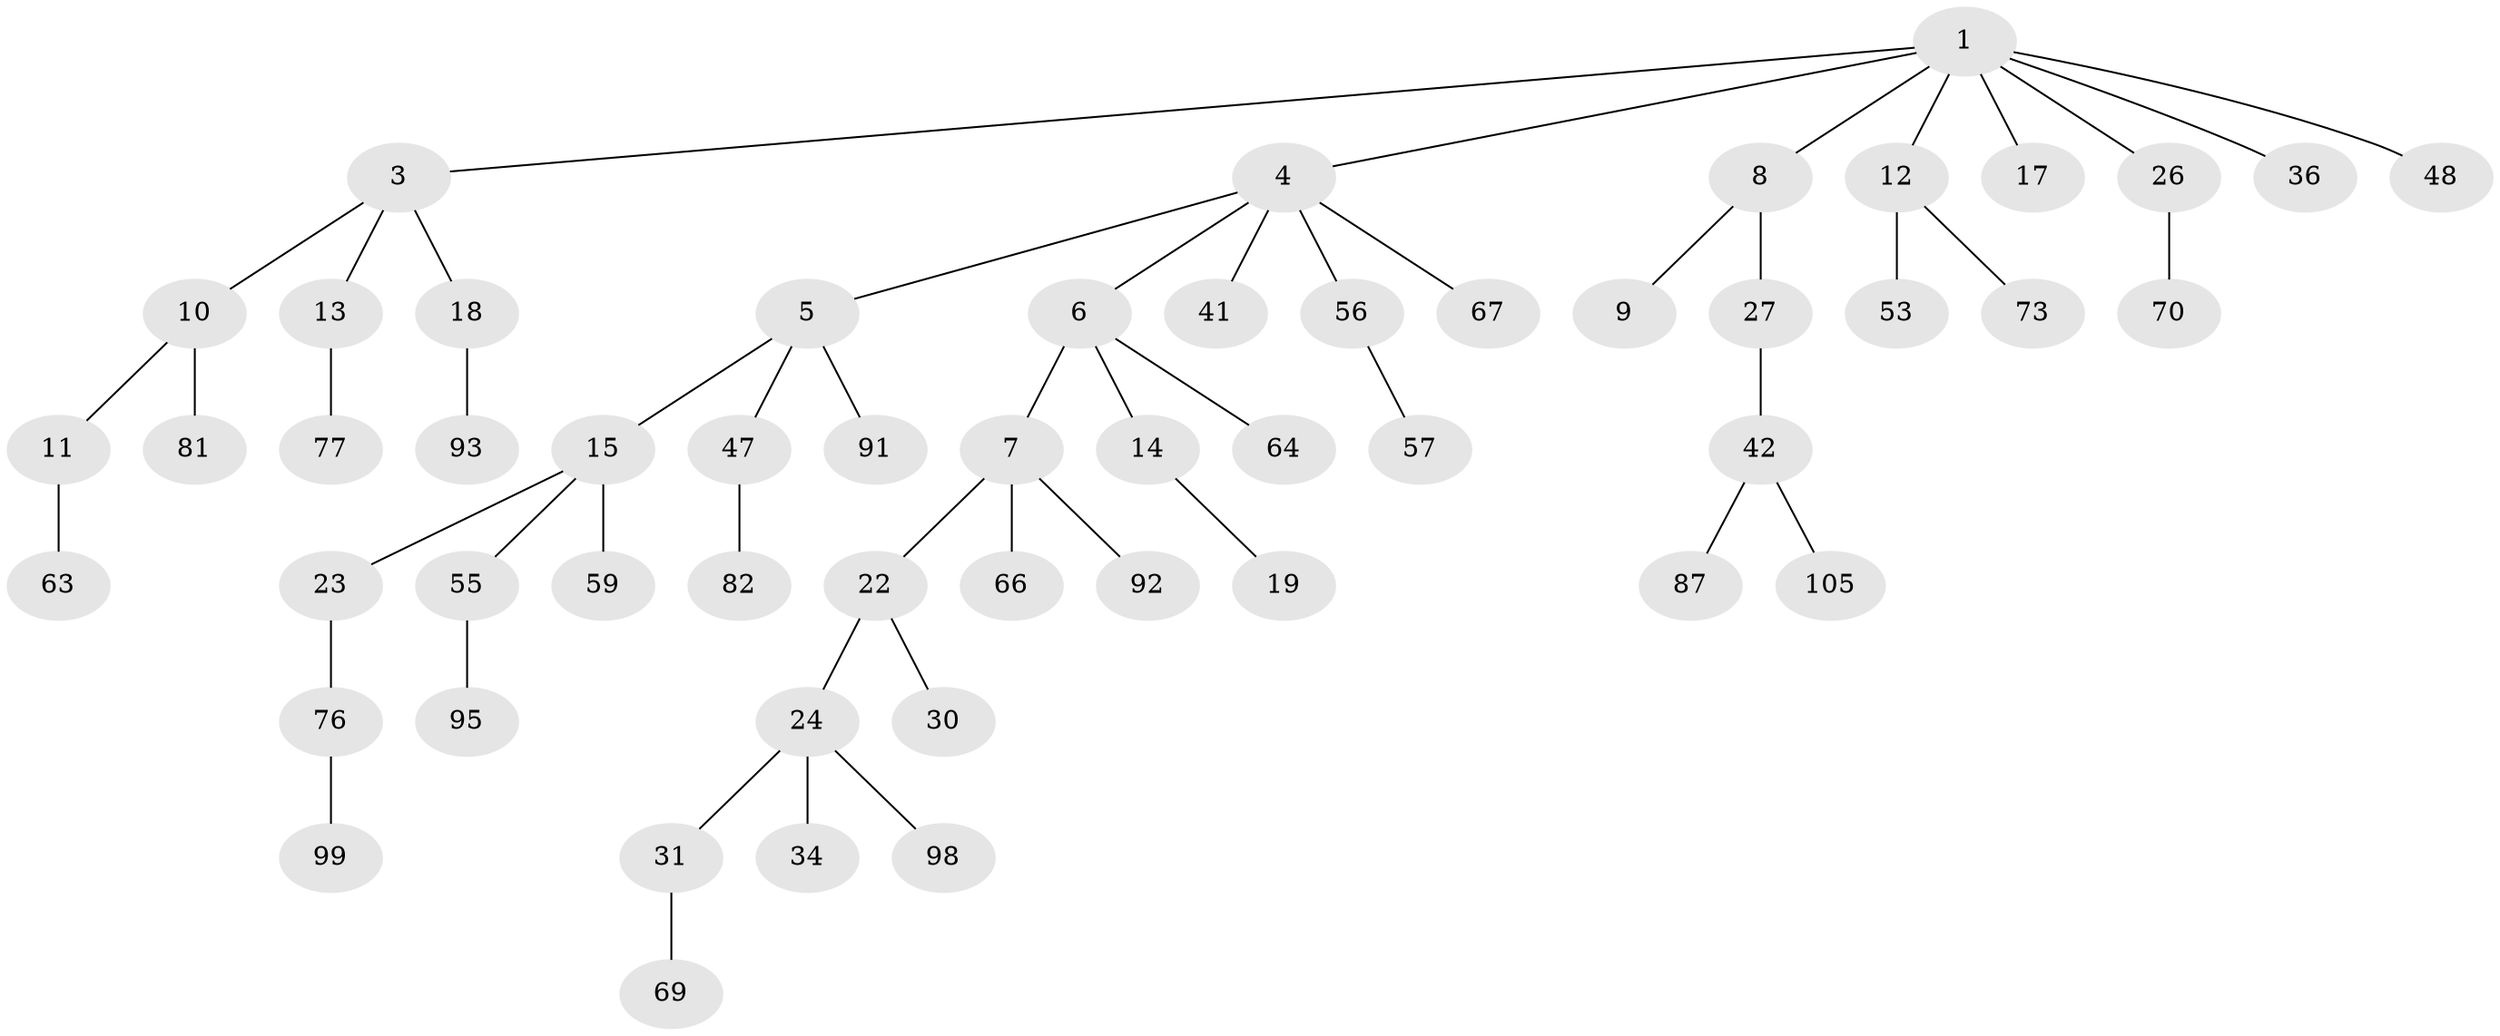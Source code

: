 // original degree distribution, {5: 0.03669724770642202, 7: 0.009174311926605505, 6: 0.01834862385321101, 4: 0.027522935779816515, 3: 0.1559633027522936, 1: 0.45871559633027525, 2: 0.29357798165137616}
// Generated by graph-tools (version 1.1) at 2025/15/03/09/25 04:15:24]
// undirected, 54 vertices, 53 edges
graph export_dot {
graph [start="1"]
  node [color=gray90,style=filled];
  1 [super="+2"];
  3 [super="+86+38+96"];
  4 [super="+16+29+20"];
  5 [super="+40"];
  6 [super="+102+61"];
  7 [super="+35+62"];
  8;
  9;
  10;
  11;
  12;
  13;
  14 [super="+100"];
  15 [super="+43+25+21"];
  17 [super="+49"];
  18 [super="+71+50"];
  19;
  22 [super="+75+68+28+32"];
  23 [super="+52"];
  24;
  26 [super="+39"];
  27 [super="+45"];
  30 [super="+65+83"];
  31 [super="+37"];
  34 [super="+51"];
  36 [super="+84+58"];
  41 [super="+44"];
  42;
  47 [super="+60+94"];
  48;
  53 [super="+101"];
  55;
  56;
  57 [super="+72+90"];
  59;
  63;
  64;
  66 [super="+106"];
  67;
  69;
  70;
  73;
  76 [super="+103"];
  77 [super="+97"];
  81;
  82;
  87;
  91;
  92;
  93;
  95;
  98;
  99;
  105;
  1 -- 3;
  1 -- 8;
  1 -- 12;
  1 -- 48;
  1 -- 17;
  1 -- 4;
  1 -- 36;
  1 -- 26;
  3 -- 10;
  3 -- 13;
  3 -- 18;
  4 -- 5;
  4 -- 6;
  4 -- 67;
  4 -- 41;
  4 -- 56;
  5 -- 15;
  5 -- 47;
  5 -- 91;
  6 -- 7;
  6 -- 14;
  6 -- 64;
  7 -- 22;
  7 -- 92;
  7 -- 66;
  8 -- 9;
  8 -- 27;
  10 -- 11;
  10 -- 81;
  11 -- 63;
  12 -- 53;
  12 -- 73;
  13 -- 77;
  14 -- 19;
  15 -- 55;
  15 -- 59;
  15 -- 23;
  18 -- 93;
  22 -- 24;
  22 -- 30;
  23 -- 76;
  24 -- 31;
  24 -- 34;
  24 -- 98;
  26 -- 70;
  27 -- 42;
  31 -- 69;
  42 -- 87;
  42 -- 105;
  47 -- 82;
  55 -- 95;
  56 -- 57;
  76 -- 99;
}
